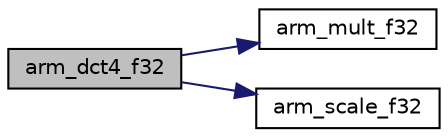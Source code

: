 digraph "arm_dct4_f32"
{
 // LATEX_PDF_SIZE
  edge [fontname="Helvetica",fontsize="10",labelfontname="Helvetica",labelfontsize="10"];
  node [fontname="Helvetica",fontsize="10",shape=record];
  rankdir="LR";
  Node1 [label="arm_dct4_f32",height=0.2,width=0.4,color="black", fillcolor="grey75", style="filled", fontcolor="black",tooltip="Processing function for the floating-point DCT4/IDCT4."];
  Node1 -> Node2 [color="midnightblue",fontsize="10",style="solid",fontname="Helvetica"];
  Node2 [label="arm_mult_f32",height=0.2,width=0.4,color="black", fillcolor="white", style="filled",URL="$group___basic_mult.html#gaca3f0b8227da431ab29225b88888aa32",tooltip="Floating-point vector multiplication."];
  Node1 -> Node3 [color="midnightblue",fontsize="10",style="solid",fontname="Helvetica"];
  Node3 [label="arm_scale_f32",height=0.2,width=0.4,color="black", fillcolor="white", style="filled",URL="$group__scale.html#ga3487af88b112f682ee90589cd419e123",tooltip="Multiplies a floating-point vector by a scalar."];
}
